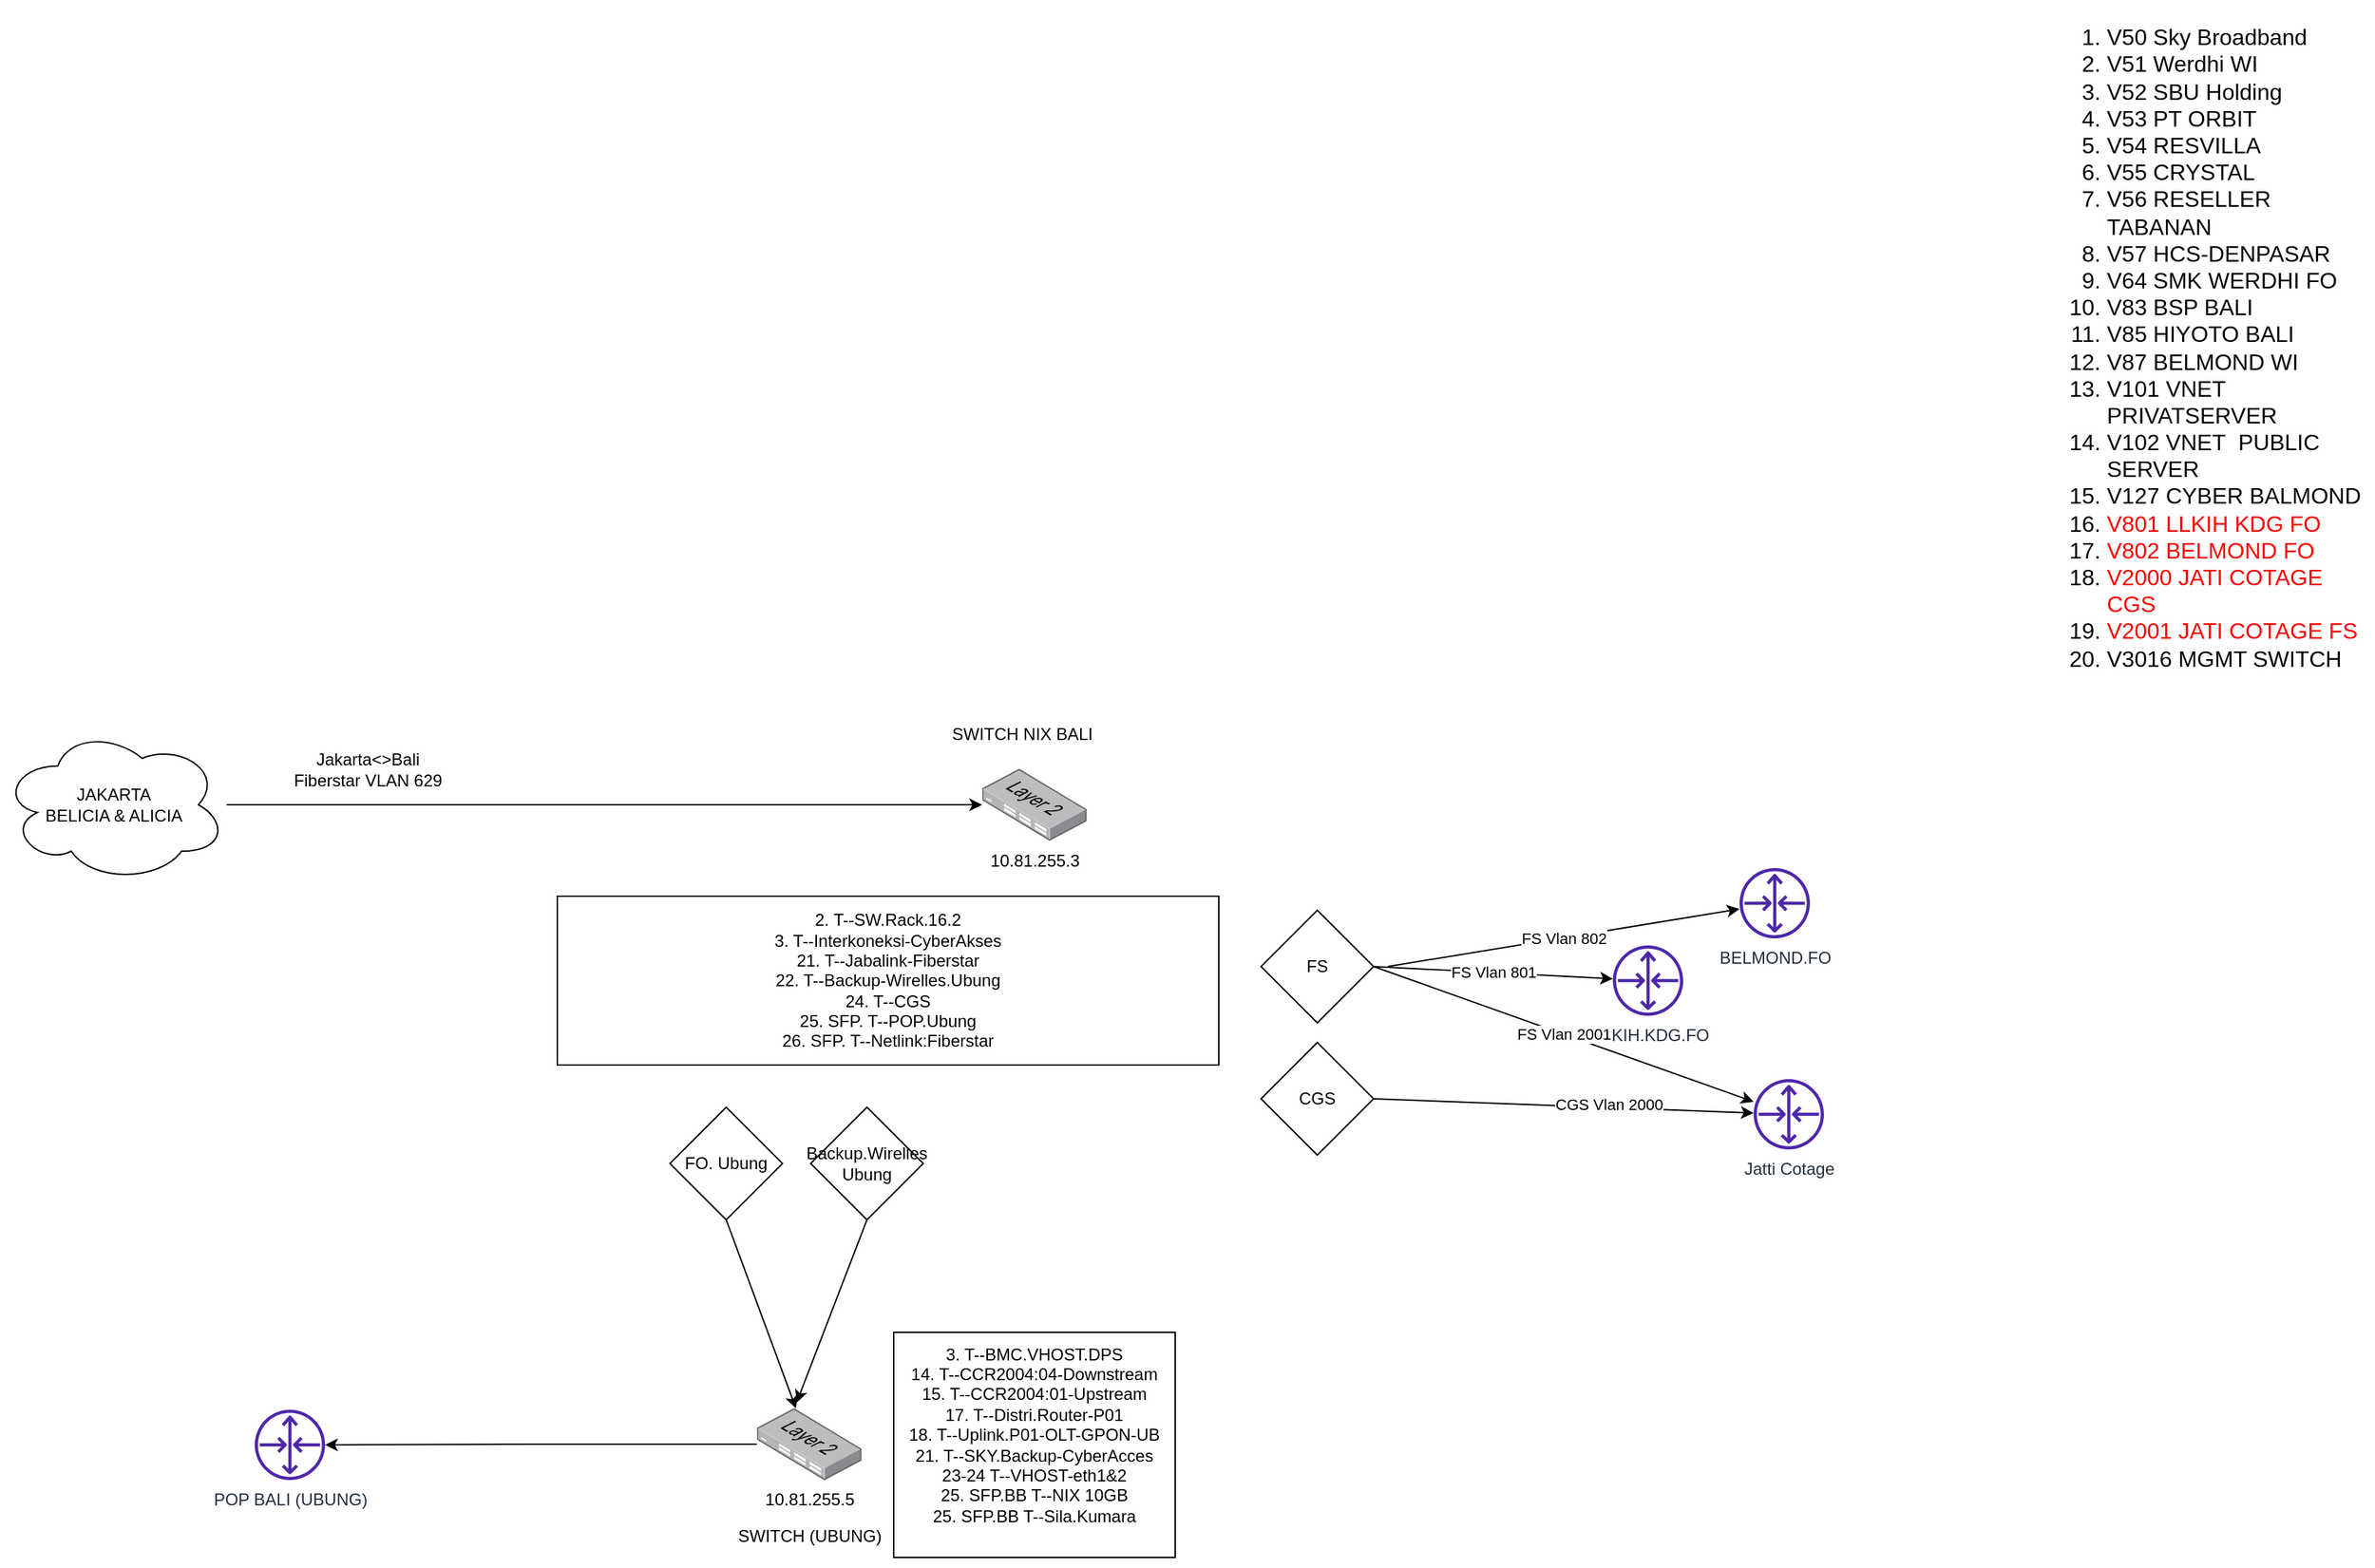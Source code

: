 <mxfile version="20.8.5" type="github">
  <diagram id="OqgXAW-LPqEifzOETUMX" name="Page-1">
    <mxGraphModel dx="1393" dy="1928" grid="1" gridSize="10" guides="1" tooltips="1" connect="1" arrows="1" fold="1" page="1" pageScale="1" pageWidth="850" pageHeight="1100" math="0" shadow="0">
      <root>
        <mxCell id="0" />
        <mxCell id="1" parent="0" />
        <mxCell id="n1W2GSKpQ4CHd-G-5UiB-4" style="edgeStyle=orthogonalEdgeStyle;rounded=0;orthogonalLoop=1;jettySize=auto;html=1;" parent="1" source="n1W2GSKpQ4CHd-G-5UiB-1" target="n1W2GSKpQ4CHd-G-5UiB-3" edge="1">
          <mxGeometry relative="1" as="geometry" />
        </mxCell>
        <mxCell id="n1W2GSKpQ4CHd-G-5UiB-1" value="JAKARTA &lt;br&gt;BELICIA &amp;amp; ALICIA" style="ellipse;shape=cloud;whiteSpace=wrap;html=1;" parent="1" vertex="1">
          <mxGeometry x="5" y="-40" width="160" height="110" as="geometry" />
        </mxCell>
        <mxCell id="n1W2GSKpQ4CHd-G-5UiB-2" value="POP BALI (UBUNG)" style="sketch=0;outlineConnect=0;fontColor=#232F3E;gradientColor=none;fillColor=#4D27AA;strokeColor=none;dashed=0;verticalLabelPosition=bottom;verticalAlign=top;align=center;html=1;fontSize=12;fontStyle=0;aspect=fixed;pointerEvents=1;shape=mxgraph.aws4.router;" parent="1" vertex="1">
          <mxGeometry x="185" y="445" width="50" height="50" as="geometry" />
        </mxCell>
        <mxCell id="n1W2GSKpQ4CHd-G-5UiB-3" value="10.81.255.3" style="points=[];aspect=fixed;html=1;align=center;shadow=0;dashed=0;image;image=img/lib/allied_telesis/switch/Switch_24_port_L2.svg;" parent="1" vertex="1">
          <mxGeometry x="701.8" y="-10.5" width="74.4" height="51" as="geometry" />
        </mxCell>
        <mxCell id="n1W2GSKpQ4CHd-G-5UiB-5" value="SWITCH NIX BALI" style="text;html=1;align=center;verticalAlign=middle;resizable=0;points=[];autosize=1;strokeColor=none;fillColor=none;" parent="1" vertex="1">
          <mxGeometry x="670" y="-50" width="120" height="30" as="geometry" />
        </mxCell>
        <mxCell id="n1W2GSKpQ4CHd-G-5UiB-6" value="Jakarta&amp;lt;&amp;gt;Bali &lt;br&gt;Fiberstar VLAN 629" style="text;html=1;align=center;verticalAlign=middle;resizable=0;points=[];autosize=1;strokeColor=none;fillColor=none;" parent="1" vertex="1">
          <mxGeometry x="200" y="-30" width="130" height="40" as="geometry" />
        </mxCell>
        <mxCell id="n1W2GSKpQ4CHd-G-5UiB-12" style="edgeStyle=orthogonalEdgeStyle;rounded=0;orthogonalLoop=1;jettySize=auto;html=1;" parent="1" source="n1W2GSKpQ4CHd-G-5UiB-7" target="n1W2GSKpQ4CHd-G-5UiB-2" edge="1">
          <mxGeometry relative="1" as="geometry" />
        </mxCell>
        <mxCell id="n1W2GSKpQ4CHd-G-5UiB-7" value="10.81.255.5" style="points=[];aspect=fixed;html=1;align=center;shadow=0;dashed=0;image;image=img/lib/allied_telesis/switch/Switch_24_port_L2.svg;" parent="1" vertex="1">
          <mxGeometry x="541.8" y="444" width="74.4" height="51" as="geometry" />
        </mxCell>
        <mxCell id="n1W2GSKpQ4CHd-G-5UiB-8" value="SWITCH (UBUNG)" style="text;html=1;align=center;verticalAlign=middle;resizable=0;points=[];autosize=1;strokeColor=none;fillColor=none;" parent="1" vertex="1">
          <mxGeometry x="514" y="520" width="130" height="30" as="geometry" />
        </mxCell>
        <mxCell id="n1W2GSKpQ4CHd-G-5UiB-9" value="&lt;div&gt;2. T--SW.Rack.16.2&lt;/div&gt;&lt;div&gt;3. T--Interkoneksi-CyberAkses&lt;/div&gt;&lt;div&gt;21. T--Jabalink-Fiberstar&lt;/div&gt;&lt;div&gt;22. T--Backup-Wirelles.Ubung&lt;/div&gt;&lt;div&gt;24. T--CGS&lt;/div&gt;&lt;div&gt;25. SFP. T--POP.Ubung&lt;/div&gt;&lt;div&gt;26. SFP. T--Netlink:Fiberstar&lt;br&gt;&lt;/div&gt;" style="whiteSpace=wrap;html=1;align=center;" parent="1" vertex="1">
          <mxGeometry x="400" y="80" width="470" height="120" as="geometry" />
        </mxCell>
        <mxCell id="n1W2GSKpQ4CHd-G-5UiB-11" value="&lt;div&gt;&lt;br&gt;3. T--BMC.VHOST.DPS&lt;/div&gt;&lt;div&gt;14. T--CCR2004:04-Downstream&lt;/div&gt;&lt;div&gt;15. T--CCR2004:01-Upstream&lt;/div&gt;&lt;div&gt;17. T--Distri.Router-P01&lt;/div&gt;&lt;div&gt;18. T--Uplink.P01-OLT-GPON-UB&lt;/div&gt;&lt;div&gt;21. T--SKY.Backup-CyberAcces&lt;/div&gt;&lt;div&gt;23-24 T--VHOST-eth1&amp;amp;2&lt;/div&gt;&lt;div&gt;25. SFP.BB T--NIX 10GB&lt;/div&gt;&lt;div&gt;25. SFP.BB T--Sila.Kumara&lt;br&gt;&lt;/div&gt;&lt;div&gt;&lt;br&gt;&lt;/div&gt;&lt;div&gt;&lt;br&gt;&lt;/div&gt;" style="whiteSpace=wrap;html=1;align=center;" parent="1" vertex="1">
          <mxGeometry x="639" y="390" width="200" height="160" as="geometry" />
        </mxCell>
        <mxCell id="n1W2GSKpQ4CHd-G-5UiB-13" value="Jatti Cotage" style="sketch=0;outlineConnect=0;fontColor=#232F3E;gradientColor=none;fillColor=#4D27AA;strokeColor=none;dashed=0;verticalLabelPosition=bottom;verticalAlign=top;align=center;html=1;fontSize=12;fontStyle=0;aspect=fixed;pointerEvents=1;shape=mxgraph.aws4.router;" parent="1" vertex="1">
          <mxGeometry x="1250" y="210" width="50" height="50" as="geometry" />
        </mxCell>
        <mxCell id="n1W2GSKpQ4CHd-G-5UiB-15" value="" style="endArrow=classic;html=1;rounded=0;exitX=1;exitY=0.5;exitDx=0;exitDy=0;" parent="1" source="n1W2GSKpQ4CHd-G-5UiB-22" target="n1W2GSKpQ4CHd-G-5UiB-13" edge="1">
          <mxGeometry width="50" height="50" relative="1" as="geometry">
            <mxPoint x="880" y="80" as="sourcePoint" />
            <mxPoint x="470" y="25" as="targetPoint" />
          </mxGeometry>
        </mxCell>
        <mxCell id="n1W2GSKpQ4CHd-G-5UiB-16" value="CGS Vlan 2000" style="edgeLabel;html=1;align=center;verticalAlign=middle;resizable=0;points=[];" parent="n1W2GSKpQ4CHd-G-5UiB-15" vertex="1" connectable="0">
          <mxGeometry x="0.238" y="2" relative="1" as="geometry">
            <mxPoint as="offset" />
          </mxGeometry>
        </mxCell>
        <mxCell id="n1W2GSKpQ4CHd-G-5UiB-17" value="LL.KIH.KDG.FO" style="sketch=0;outlineConnect=0;fontColor=#232F3E;gradientColor=none;fillColor=#4D27AA;strokeColor=none;dashed=0;verticalLabelPosition=bottom;verticalAlign=top;align=center;html=1;fontSize=12;fontStyle=0;aspect=fixed;pointerEvents=1;shape=mxgraph.aws4.router;" parent="1" vertex="1">
          <mxGeometry x="1150" y="115" width="50" height="50" as="geometry" />
        </mxCell>
        <mxCell id="n1W2GSKpQ4CHd-G-5UiB-18" value="FS Vlan 801" style="endArrow=classic;html=1;rounded=0;exitX=1;exitY=0.5;exitDx=0;exitDy=0;" parent="1" source="n1W2GSKpQ4CHd-G-5UiB-21" target="n1W2GSKpQ4CHd-G-5UiB-17" edge="1">
          <mxGeometry width="50" height="50" relative="1" as="geometry">
            <mxPoint x="1030" y="175" as="sourcePoint" />
            <mxPoint x="140" y="25" as="targetPoint" />
          </mxGeometry>
        </mxCell>
        <mxCell id="n1W2GSKpQ4CHd-G-5UiB-19" value="BELMOND.FO" style="sketch=0;outlineConnect=0;fontColor=#232F3E;gradientColor=none;fillColor=#4D27AA;strokeColor=none;dashed=0;verticalLabelPosition=bottom;verticalAlign=top;align=center;html=1;fontSize=12;fontStyle=0;aspect=fixed;pointerEvents=1;shape=mxgraph.aws4.router;" parent="1" vertex="1">
          <mxGeometry x="1240" y="60" width="50" height="50" as="geometry" />
        </mxCell>
        <mxCell id="n1W2GSKpQ4CHd-G-5UiB-20" value="FS Vlan 802" style="endArrow=classic;html=1;rounded=0;" parent="1" target="n1W2GSKpQ4CHd-G-5UiB-19" edge="1">
          <mxGeometry width="50" height="50" relative="1" as="geometry">
            <mxPoint x="990" y="130" as="sourcePoint" />
            <mxPoint x="140" y="25" as="targetPoint" />
          </mxGeometry>
        </mxCell>
        <mxCell id="n1W2GSKpQ4CHd-G-5UiB-21" value="FS" style="rhombus;whiteSpace=wrap;html=1;" parent="1" vertex="1">
          <mxGeometry x="900" y="90" width="80" height="80" as="geometry" />
        </mxCell>
        <mxCell id="n1W2GSKpQ4CHd-G-5UiB-22" value="&lt;div&gt;CGS&lt;/div&gt;" style="rhombus;whiteSpace=wrap;html=1;" parent="1" vertex="1">
          <mxGeometry x="900" y="184" width="80" height="80" as="geometry" />
        </mxCell>
        <mxCell id="n1W2GSKpQ4CHd-G-5UiB-23" value="FS Vlan 2001" style="endArrow=classic;html=1;rounded=0;exitX=1;exitY=0.5;exitDx=0;exitDy=0;" parent="1" source="n1W2GSKpQ4CHd-G-5UiB-21" target="n1W2GSKpQ4CHd-G-5UiB-13" edge="1">
          <mxGeometry width="50" height="50" relative="1" as="geometry">
            <mxPoint x="990" y="135" as="sourcePoint" />
            <mxPoint x="1070" y="75" as="targetPoint" />
          </mxGeometry>
        </mxCell>
        <mxCell id="n1W2GSKpQ4CHd-G-5UiB-24" value="Backup.Wirelles&lt;br&gt;Ubung" style="rhombus;whiteSpace=wrap;html=1;" parent="1" vertex="1">
          <mxGeometry x="580" y="230" width="80" height="80" as="geometry" />
        </mxCell>
        <mxCell id="n1W2GSKpQ4CHd-G-5UiB-25" value="FO. Ubung" style="rhombus;whiteSpace=wrap;html=1;" parent="1" vertex="1">
          <mxGeometry x="480" y="230" width="80" height="80" as="geometry" />
        </mxCell>
        <mxCell id="n1W2GSKpQ4CHd-G-5UiB-26" value="" style="endArrow=classic;html=1;rounded=0;exitX=0.5;exitY=1;exitDx=0;exitDy=0;" parent="1" source="n1W2GSKpQ4CHd-G-5UiB-25" target="n1W2GSKpQ4CHd-G-5UiB-7" edge="1">
          <mxGeometry width="50" height="50" relative="1" as="geometry">
            <mxPoint x="380" y="420" as="sourcePoint" />
            <mxPoint x="430" y="370" as="targetPoint" />
          </mxGeometry>
        </mxCell>
        <mxCell id="n1W2GSKpQ4CHd-G-5UiB-27" value="" style="endArrow=classic;html=1;rounded=0;exitX=0.5;exitY=1;exitDx=0;exitDy=0;" parent="1" source="n1W2GSKpQ4CHd-G-5UiB-24" edge="1">
          <mxGeometry width="50" height="50" relative="1" as="geometry">
            <mxPoint x="430" y="410" as="sourcePoint" />
            <mxPoint x="570" y="440" as="targetPoint" />
          </mxGeometry>
        </mxCell>
        <mxCell id="PtzL0Ar7DMLRvEQvI9qJ-1" value="&lt;div align=&quot;left&quot;&gt;&lt;ol&gt;&lt;li&gt;V50 Sky Broadband&lt;/li&gt;&lt;li&gt;V51 Werdhi WI&lt;/li&gt;&lt;li&gt;V52 SBU Holding&lt;/li&gt;&lt;li&gt;V53 PT ORBIT&lt;/li&gt;&lt;li&gt;V54 RESVILLA&lt;/li&gt;&lt;li&gt;V55 CRYSTAL&lt;/li&gt;&lt;li&gt;V56 RESELLER TABANAN&lt;/li&gt;&lt;li&gt;V57 HCS-DENPASAR&lt;/li&gt;&lt;li&gt;V64 SMK WERDHI FO&lt;/li&gt;&lt;li&gt;V83 BSP BALI&lt;/li&gt;&lt;li&gt;V85 HIYOTO BALI&lt;/li&gt;&lt;li&gt;V87 BELMOND WI&lt;/li&gt;&lt;li&gt;V101 VNET PRIVATSERVER&lt;/li&gt;&lt;li&gt;V102 VNET&amp;nbsp; PUBLIC SERVER&lt;/li&gt;&lt;li&gt;V127 CYBER BALMOND&lt;/li&gt;&lt;li&gt;&lt;font color=&quot;#FF0000&quot;&gt;V801 LLKIH KDG FO&lt;/font&gt;&lt;/li&gt;&lt;li&gt;&lt;font color=&quot;#FF0000&quot;&gt;V802 BELMOND FO&lt;/font&gt;&lt;/li&gt;&lt;li&gt;&lt;font color=&quot;#FF0000&quot;&gt;V2000 JATI COTAGE CGS&lt;/font&gt;&lt;/li&gt;&lt;li&gt;&lt;font color=&quot;#FF0000&quot;&gt;V2001 JATI COTAGE FS&lt;/font&gt;&lt;/li&gt;&lt;li&gt;V3016 MGMT SWITCH&lt;br&gt;&lt;/li&gt;&lt;/ol&gt;&lt;/div&gt;" style="rounded=0;whiteSpace=wrap;html=1;fontSize=16;strokeColor=#FFFFFF;" vertex="1" parent="1">
          <mxGeometry x="1460" y="-340" width="230" height="60" as="geometry" />
        </mxCell>
      </root>
    </mxGraphModel>
  </diagram>
</mxfile>
